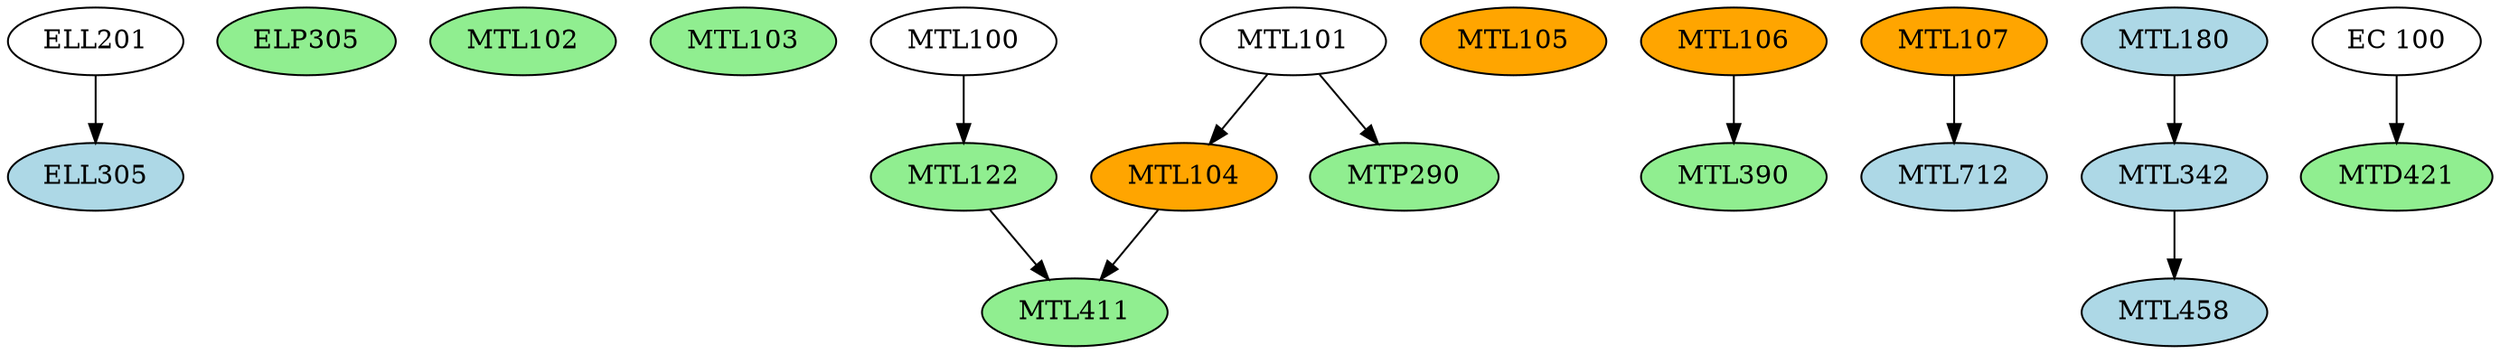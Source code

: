 strict digraph  {
ELL305 [fillcolor=lightblue, style=filled];
ELP305 [fillcolor=lightgreen, style=filled];
MTL102 [fillcolor=lightgreen, style=filled];
MTL103 [fillcolor=lightgreen, style=filled];
MTL104 [fillcolor=orange, style=filled];
MTL105 [fillcolor=orange, style=filled];
MTL106 [fillcolor=orange, style=filled];
MTL107 [fillcolor=orange, style=filled];
MTL122 [fillcolor=lightgreen, style=filled];
MTL180 [fillcolor=lightblue, style=filled];
MTP290 [fillcolor=lightgreen, style=filled];
MTL342 [fillcolor=lightblue, style=filled];
MTL390 [fillcolor=lightgreen, style=filled];
MTD421 [fillcolor=lightgreen, style=filled];
MTL411 [fillcolor=lightgreen, style=filled];
MTL712 [fillcolor=lightblue, style=filled];
MTL458 [fillcolor=lightblue, style=filled];
ELL201 [fillcolor=orange];
MTL101 [fillcolor=lightgreen];
MTL100 [fillcolor=lightblue];
"EC 100" [fillcolor=grey];
MTL104 -> MTL411;
MTL106 -> MTL390;
MTL107 -> MTL712;
MTL122 -> MTL411;
MTL180 -> MTL342;
MTL342 -> MTL458;
ELL201 -> ELL305;
MTL101 -> MTL104;
MTL101 -> MTP290;
MTL100 -> MTL122;
"EC 100" -> MTD421;
}
